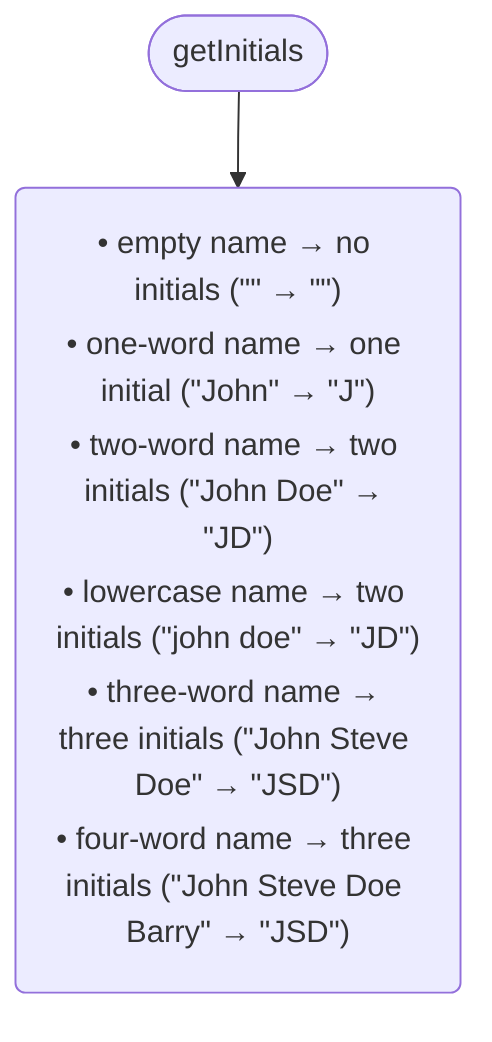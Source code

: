 flowchart TD
N0(["getInitials"])
N1("<table><tr><td>• empty name → no initials (&quot&quot → &quot&quot)</td></tr><tr><td>• one-word name → one initial (&quotJohn&quot → &quotJ&quot)</td></tr><tr><td>• two-word name → two initials (&quotJohn Doe&quot → &quotJD&quot)</td></tr><tr><td>• lowercase name → two initials (&quotjohn doe&quot → &quotJD&quot)</td></tr><tr><td>• three-word name → three initials (&quotJohn Steve Doe&quot → &quotJSD&quot)</td></tr><tr><td>• four-word name → three initials (&quotJohn Steve Doe Barry&quot → &quotJSD&quot)</td></tr></table>")
N0 --> N1

%% ✴ Generated by speccharts v0.4.1 ✴ https://github.com/arnaudrenaud/speccharts